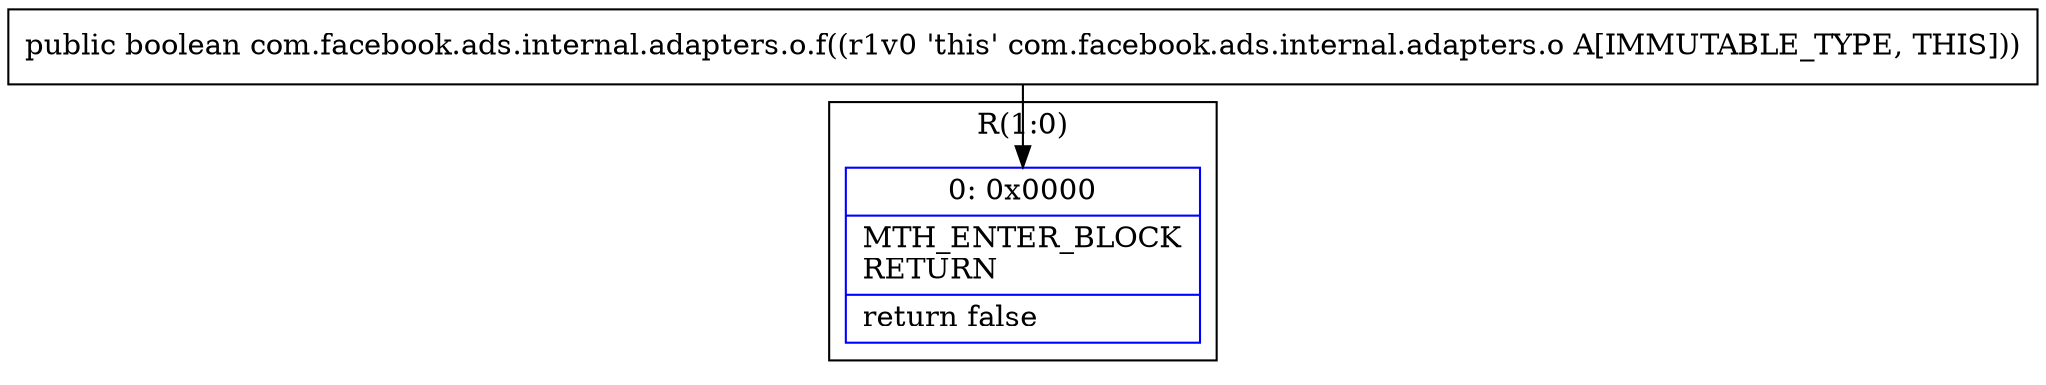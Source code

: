 digraph "CFG forcom.facebook.ads.internal.adapters.o.f()Z" {
subgraph cluster_Region_204433065 {
label = "R(1:0)";
node [shape=record,color=blue];
Node_0 [shape=record,label="{0\:\ 0x0000|MTH_ENTER_BLOCK\lRETURN\l|return false\l}"];
}
MethodNode[shape=record,label="{public boolean com.facebook.ads.internal.adapters.o.f((r1v0 'this' com.facebook.ads.internal.adapters.o A[IMMUTABLE_TYPE, THIS])) }"];
MethodNode -> Node_0;
}

